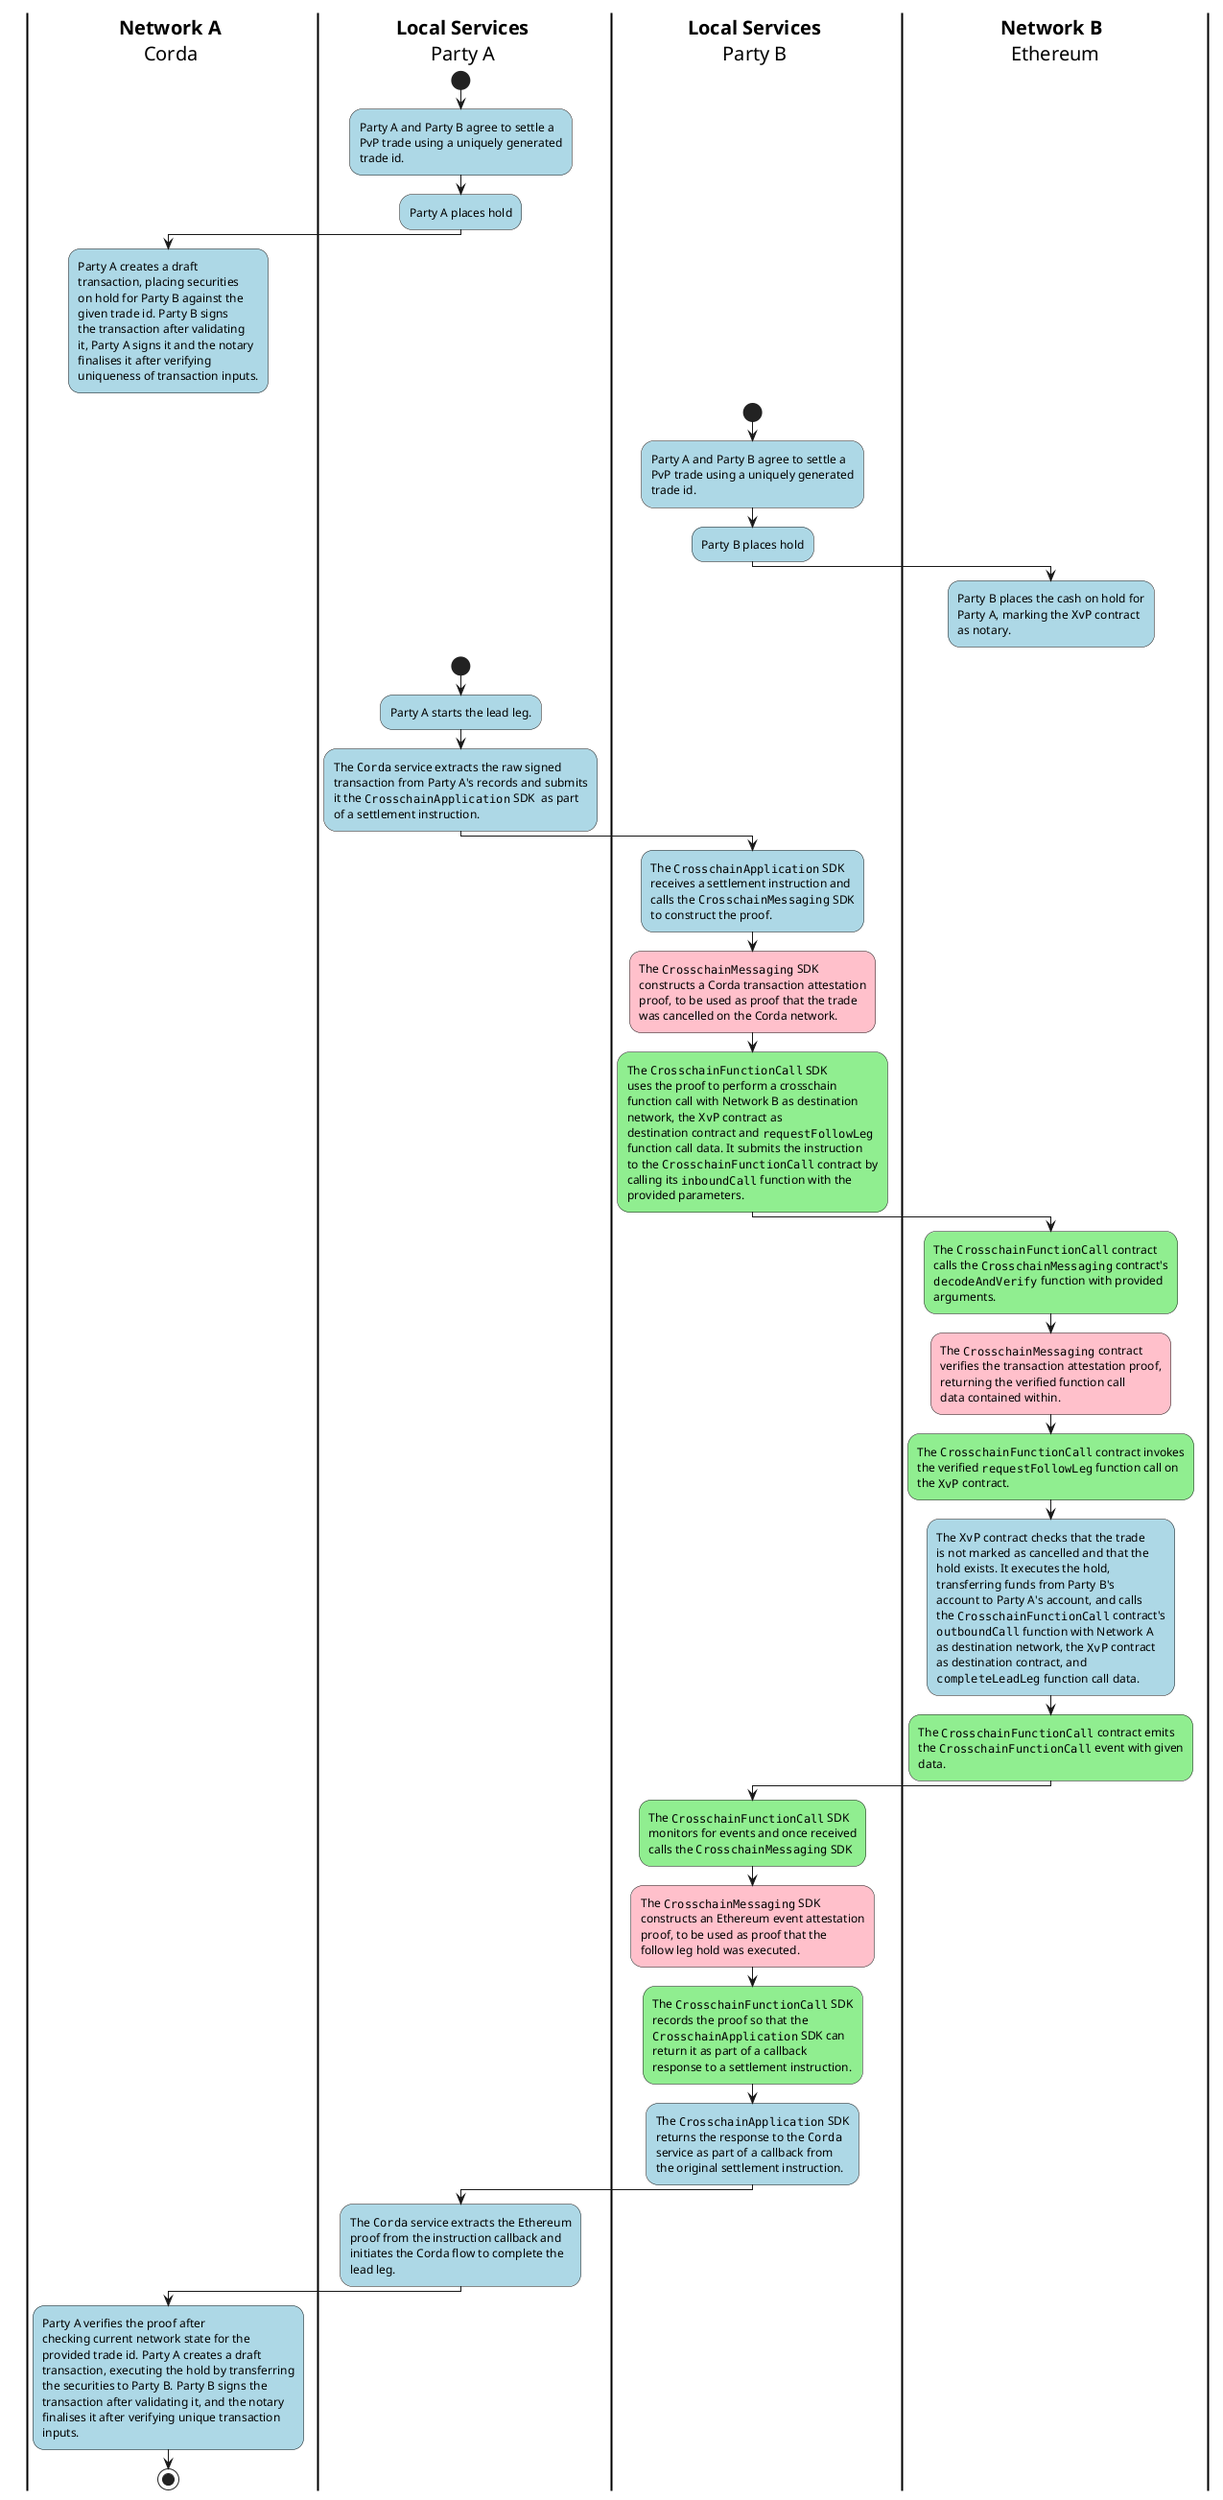 @startuml 1_dvp_leader_follower_activity_diagram
skinparam ActivityBackgroundColor LightBlue
skinparam activityDiamondBackgroundColor transparent
skinparam defaultTextAlignment left
skinparam shadowing false
skinparam Swimlane {
  TitleFontColor black
  TitleFontSize 20
  BorderColor black
  BorderThickness 2
  width 500
}

| **Network A**\n      Corda |
| **Local Services**\n        Party A |
| **Local Services**\n        Party B |
| **Local Services**\n        Party A |
  start
  :Party A and Party B agree to settle a
  PvP trade using a uniquely generated
  trade id.;
  :Party A places hold;

| **Network A**\n      Corda |

  :Party A creates a draft
  transaction, placing securities
  on hold for Party B against the
  given trade id. Party B signs
  the transaction after validating
  it, Party A signs it and the notary
  finalises it after verifying
  uniqueness of transaction inputs.;
  detach

| **Local Services**\n        Party B |

  start
  :Party A and Party B agree to settle a
  PvP trade using a uniquely generated
  trade id.;
  :Party B places hold;

| **Network B**\n   Ethereum |

  :Party B places the cash on hold for
  Party A, marking the ""XvP"" contract
  as notary.;
  detach

| **Local Services**\n        Party A |

  start

| **Local Services**\n        Party A |
  :Party A starts the lead leg.;

  :The ""Corda"" service extracts the raw signed
  transaction from Party A's records and submits
  it the ""CrosschainApplication"" SDK  as part
  of a settlement instruction.;

| **Local Services**\n        Party B |

  :The ""CrosschainApplication"" SDK
  receives a settlement instruction and
  calls the ""CrosschainMessaging"" SDK
  to construct the proof.;

  #Pink:The ""CrosschainMessaging"" SDK
  constructs a Corda transaction attestation
  proof, to be used as proof that the trade
  was cancelled on the Corda network.;

  #lightGreen:The ""CrosschainFunctionCall"" SDK
  uses the proof to perform a crosschain
  function call with Network B as destination
  network, the ""XvP"" contract as
  destination contract and ""requestFollowLeg""
  function call data. It submits the instruction
  to the ""CrosschainFunctionCall"" contract by
  calling its ""inboundCall"" function with the
  provided parameters.;


| **Network B**\n   Ethereum |

  #lightGreen:The ""CrosschainFunctionCall"" contract
  calls the ""CrosschainMessaging"" contract's
  ""decodeAndVerify"" function with provided
  arguments.;
  #Pink:The ""CrosschainMessaging"" contract
  verifies the transaction attestation proof,
  returning the verified function call
  data contained within.;
  #lightGreen:The ""CrosschainFunctionCall"" contract invokes
  the verified ""requestFollowLeg"" function call on
  the ""XvP"" contract.;
  :The ""XvP"" contract checks that the trade
  is not marked as cancelled and that the
  hold exists. It executes the hold,
  transferring funds from Party B's
  account to Party A's account, and calls
  the ""CrosschainFunctionCall"" contract's
  ""outboundCall"" function with Network A
  as destination network, the ""XvP"" contract
  as destination contract, and
  ""completeLeadLeg"" function call data.;
  #lightGreen:The ""CrosschainFunctionCall"" contract emits
  the ""CrosschainFunctionCall"" event with given
  data.;

| **Local Services**\n        Party B |

  #lightGreen:The ""CrosschainFunctionCall"" SDK
  monitors for events and once received
  calls the ""CrosschainMessaging"" SDK;
  #Pink:The ""CrosschainMessaging"" SDK
  constructs an Ethereum event attestation
  proof, to be used as proof that the
  follow leg hold was executed.;
  #lightGreen:The ""CrosschainFunctionCall"" SDK
  records the proof so that the
  ""CrosschainApplication"" SDK can
  return it as part of a callback
  response to a settlement instruction.;
  :The ""CrosschainApplication"" SDK
  returns the response to the ""Corda""
  service as part of a callback from
  the original settlement instruction.;

| **Local Services**\n        Party A |

  :The ""Corda"" service extracts the Ethereum
  proof from the instruction callback and
  initiates the Corda flow to complete the
  lead leg.;

| **Network A**\n      Corda |

  :Party A verifies the proof after
  checking current network state for the
  provided trade id. Party A creates a draft
  transaction, executing the hold by transferring
  the securities to Party B. Party B signs the
  transaction after validating it, and the notary
  finalises it after verifying unique transaction
  inputs.;
  stop

@enduml

